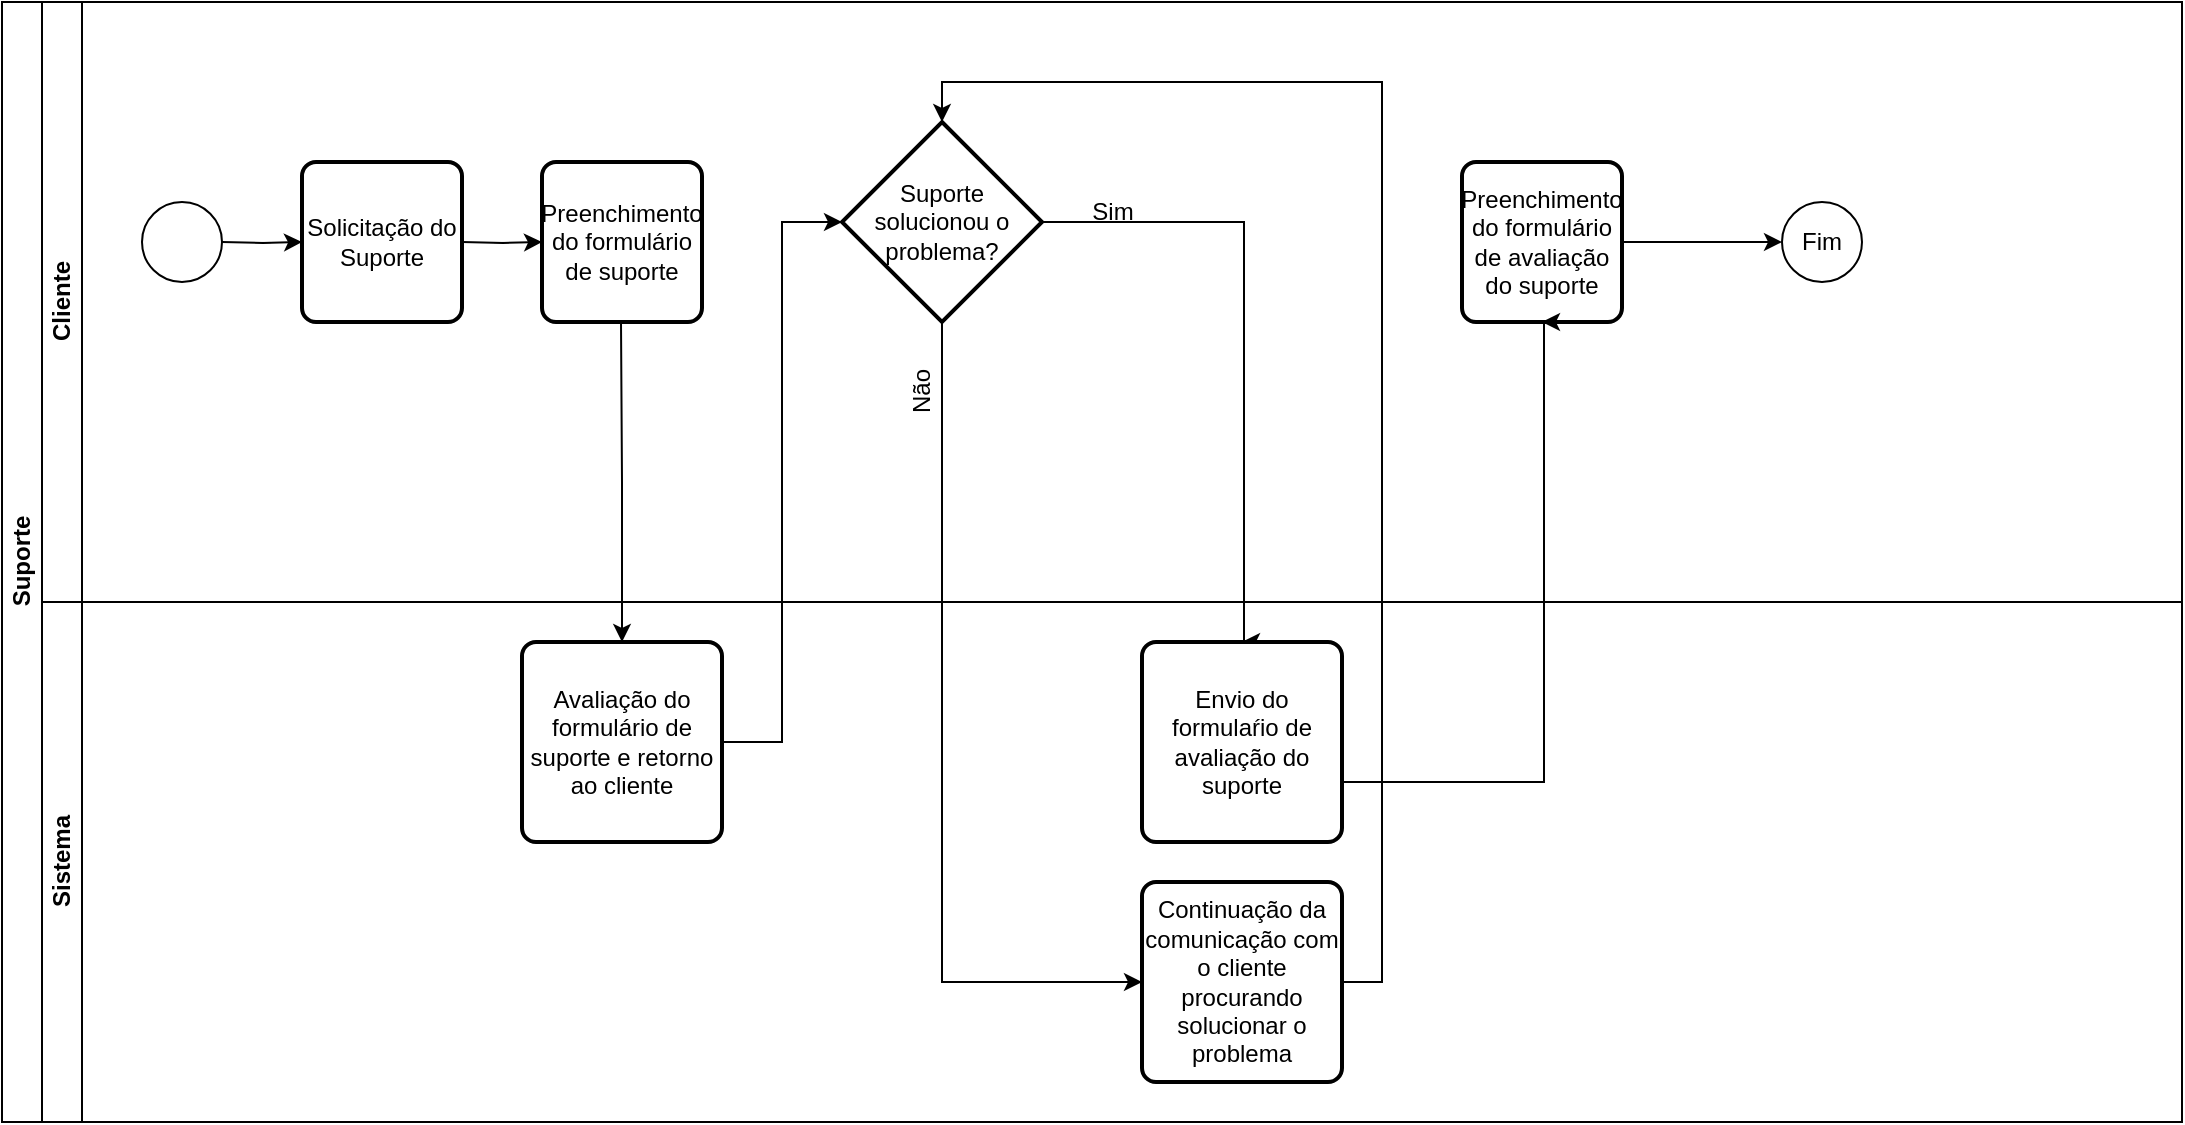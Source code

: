 <mxfile version="26.0.13">
  <diagram id="prtHgNgQTEPvFCAcTncT" name="Page-1">
    <mxGraphModel dx="1430" dy="763" grid="1" gridSize="10" guides="1" tooltips="1" connect="1" arrows="1" fold="1" page="1" pageScale="1" pageWidth="827" pageHeight="1169" math="0" shadow="0">
      <root>
        <mxCell id="0" />
        <mxCell id="1" parent="0" />
        <mxCell id="dNxyNK7c78bLwvsdeMH5-19" value="Suporte" style="swimlane;html=1;childLayout=stackLayout;resizeParent=1;resizeParentMax=0;horizontal=0;startSize=20;horizontalStack=0;" parent="1" vertex="1">
          <mxGeometry x="90" y="120" width="1090" height="560" as="geometry" />
        </mxCell>
        <mxCell id="dNxyNK7c78bLwvsdeMH5-20" value="Cliente" style="swimlane;html=1;startSize=20;horizontal=0;" parent="dNxyNK7c78bLwvsdeMH5-19" vertex="1">
          <mxGeometry x="20" width="1070" height="300" as="geometry" />
        </mxCell>
        <mxCell id="dNxyNK7c78bLwvsdeMH5-25" value="" style="edgeStyle=orthogonalEdgeStyle;rounded=0;orthogonalLoop=1;jettySize=auto;html=1;" parent="dNxyNK7c78bLwvsdeMH5-20" edge="1">
          <mxGeometry relative="1" as="geometry">
            <mxPoint x="90" y="120" as="sourcePoint" />
            <mxPoint x="130" y="120" as="targetPoint" />
          </mxGeometry>
        </mxCell>
        <mxCell id="dNxyNK7c78bLwvsdeMH5-23" value="" style="ellipse;whiteSpace=wrap;html=1;" parent="dNxyNK7c78bLwvsdeMH5-20" vertex="1">
          <mxGeometry x="50" y="100" width="40" height="40" as="geometry" />
        </mxCell>
        <mxCell id="BQxGJb1s6pNyJQU1NUql-1" style="edgeStyle=orthogonalEdgeStyle;rounded=0;orthogonalLoop=1;jettySize=auto;html=1;exitX=1;exitY=0.5;exitDx=0;exitDy=0;entryX=0;entryY=0.5;entryDx=0;entryDy=0;" edge="1" parent="dNxyNK7c78bLwvsdeMH5-20">
          <mxGeometry relative="1" as="geometry">
            <mxPoint x="210" y="120" as="sourcePoint" />
            <mxPoint x="250" y="120" as="targetPoint" />
          </mxGeometry>
        </mxCell>
        <mxCell id="BQxGJb1s6pNyJQU1NUql-3" value="Solicitação do Suporte" style="rounded=1;whiteSpace=wrap;html=1;absoluteArcSize=1;arcSize=14;strokeWidth=2;" vertex="1" parent="dNxyNK7c78bLwvsdeMH5-20">
          <mxGeometry x="130" y="80" width="80" height="80" as="geometry" />
        </mxCell>
        <mxCell id="BQxGJb1s6pNyJQU1NUql-4" value="Preenchimento do formulário de suporte" style="rounded=1;whiteSpace=wrap;html=1;absoluteArcSize=1;arcSize=14;strokeWidth=2;" vertex="1" parent="dNxyNK7c78bLwvsdeMH5-20">
          <mxGeometry x="250" y="80" width="80" height="80" as="geometry" />
        </mxCell>
        <mxCell id="BQxGJb1s6pNyJQU1NUql-2" style="edgeStyle=orthogonalEdgeStyle;rounded=0;orthogonalLoop=1;jettySize=auto;html=1;exitX=0.5;exitY=1;exitDx=0;exitDy=0;" edge="1" parent="dNxyNK7c78bLwvsdeMH5-20">
          <mxGeometry relative="1" as="geometry">
            <mxPoint x="290" y="320" as="targetPoint" />
            <mxPoint x="289.5" y="160" as="sourcePoint" />
          </mxGeometry>
        </mxCell>
        <mxCell id="BQxGJb1s6pNyJQU1NUql-10" style="edgeStyle=orthogonalEdgeStyle;rounded=0;orthogonalLoop=1;jettySize=auto;html=1;exitX=1;exitY=0.5;exitDx=0;exitDy=0;exitPerimeter=0;" edge="1" parent="dNxyNK7c78bLwvsdeMH5-20" source="BQxGJb1s6pNyJQU1NUql-8">
          <mxGeometry relative="1" as="geometry">
            <mxPoint x="600" y="320" as="targetPoint" />
            <Array as="points">
              <mxPoint x="601" y="110" />
            </Array>
          </mxGeometry>
        </mxCell>
        <mxCell id="BQxGJb1s6pNyJQU1NUql-8" value="Suporte solucionou o problema?" style="strokeWidth=2;html=1;shape=mxgraph.flowchart.decision;whiteSpace=wrap;" vertex="1" parent="dNxyNK7c78bLwvsdeMH5-20">
          <mxGeometry x="400" y="60" width="100" height="100" as="geometry" />
        </mxCell>
        <mxCell id="BQxGJb1s6pNyJQU1NUql-17" style="edgeStyle=orthogonalEdgeStyle;rounded=0;orthogonalLoop=1;jettySize=auto;html=1;exitX=1;exitY=0.5;exitDx=0;exitDy=0;" edge="1" parent="dNxyNK7c78bLwvsdeMH5-20" source="BQxGJb1s6pNyJQU1NUql-16">
          <mxGeometry relative="1" as="geometry">
            <mxPoint x="870" y="120" as="targetPoint" />
          </mxGeometry>
        </mxCell>
        <mxCell id="BQxGJb1s6pNyJQU1NUql-16" value="Preenchimento do formulário de avaliação do suporte" style="rounded=1;whiteSpace=wrap;html=1;absoluteArcSize=1;arcSize=14;strokeWidth=2;" vertex="1" parent="dNxyNK7c78bLwvsdeMH5-20">
          <mxGeometry x="710" y="80" width="80" height="80" as="geometry" />
        </mxCell>
        <mxCell id="BQxGJb1s6pNyJQU1NUql-14" style="edgeStyle=orthogonalEdgeStyle;rounded=0;orthogonalLoop=1;jettySize=auto;html=1;exitX=1;exitY=0.5;exitDx=0;exitDy=0;" edge="1" parent="dNxyNK7c78bLwvsdeMH5-20">
          <mxGeometry relative="1" as="geometry">
            <mxPoint x="750" y="160" as="targetPoint" />
            <mxPoint x="650" y="390" as="sourcePoint" />
            <Array as="points">
              <mxPoint x="751" y="390" />
            </Array>
          </mxGeometry>
        </mxCell>
        <mxCell id="BQxGJb1s6pNyJQU1NUql-18" value="Fim" style="ellipse;whiteSpace=wrap;html=1;" vertex="1" parent="dNxyNK7c78bLwvsdeMH5-20">
          <mxGeometry x="870" y="100" width="40" height="40" as="geometry" />
        </mxCell>
        <mxCell id="BQxGJb1s6pNyJQU1NUql-19" value="Sim" style="text;html=1;align=center;verticalAlign=middle;resizable=0;points=[];autosize=1;strokeColor=none;fillColor=none;" vertex="1" parent="dNxyNK7c78bLwvsdeMH5-20">
          <mxGeometry x="515" y="90" width="40" height="30" as="geometry" />
        </mxCell>
        <mxCell id="BQxGJb1s6pNyJQU1NUql-26" value="Não" style="text;html=1;align=center;verticalAlign=middle;resizable=0;points=[];autosize=1;strokeColor=none;fillColor=none;rotation=270;" vertex="1" parent="dNxyNK7c78bLwvsdeMH5-20">
          <mxGeometry x="415" y="180" width="50" height="30" as="geometry" />
        </mxCell>
        <mxCell id="dNxyNK7c78bLwvsdeMH5-21" value="Sistema" style="swimlane;html=1;startSize=20;horizontal=0;" parent="dNxyNK7c78bLwvsdeMH5-19" vertex="1">
          <mxGeometry x="20" y="300" width="1070" height="260" as="geometry" />
        </mxCell>
        <mxCell id="BQxGJb1s6pNyJQU1NUql-5" value="Avaliação do formulário de suporte e retorno ao cliente" style="rounded=1;whiteSpace=wrap;html=1;absoluteArcSize=1;arcSize=14;strokeWidth=2;" vertex="1" parent="dNxyNK7c78bLwvsdeMH5-21">
          <mxGeometry x="240" y="20" width="100" height="100" as="geometry" />
        </mxCell>
        <mxCell id="BQxGJb1s6pNyJQU1NUql-13" value="Envio do formulaŕio de avaliação do suporte" style="rounded=1;whiteSpace=wrap;html=1;absoluteArcSize=1;arcSize=14;strokeWidth=2;" vertex="1" parent="dNxyNK7c78bLwvsdeMH5-21">
          <mxGeometry x="550" y="20" width="100" height="100" as="geometry" />
        </mxCell>
        <mxCell id="BQxGJb1s6pNyJQU1NUql-20" value="Continuação da comunicação com o cliente procurando solucionar o problema" style="rounded=1;whiteSpace=wrap;html=1;absoluteArcSize=1;arcSize=14;strokeWidth=2;" vertex="1" parent="dNxyNK7c78bLwvsdeMH5-21">
          <mxGeometry x="550" y="140" width="100" height="100" as="geometry" />
        </mxCell>
        <mxCell id="BQxGJb1s6pNyJQU1NUql-9" style="edgeStyle=orthogonalEdgeStyle;rounded=0;orthogonalLoop=1;jettySize=auto;html=1;exitX=1;exitY=0.5;exitDx=0;exitDy=0;entryX=0;entryY=0.5;entryDx=0;entryDy=0;entryPerimeter=0;" edge="1" parent="dNxyNK7c78bLwvsdeMH5-19" source="BQxGJb1s6pNyJQU1NUql-5" target="BQxGJb1s6pNyJQU1NUql-8">
          <mxGeometry relative="1" as="geometry" />
        </mxCell>
        <mxCell id="BQxGJb1s6pNyJQU1NUql-21" style="edgeStyle=orthogonalEdgeStyle;rounded=0;orthogonalLoop=1;jettySize=auto;html=1;exitX=0.5;exitY=1;exitDx=0;exitDy=0;exitPerimeter=0;entryX=0;entryY=0.5;entryDx=0;entryDy=0;" edge="1" parent="dNxyNK7c78bLwvsdeMH5-19" source="BQxGJb1s6pNyJQU1NUql-8" target="BQxGJb1s6pNyJQU1NUql-20">
          <mxGeometry relative="1" as="geometry">
            <mxPoint x="470" y="510" as="targetPoint" />
            <Array as="points">
              <mxPoint x="470" y="490" />
            </Array>
          </mxGeometry>
        </mxCell>
        <mxCell id="BQxGJb1s6pNyJQU1NUql-25" style="edgeStyle=orthogonalEdgeStyle;rounded=0;orthogonalLoop=1;jettySize=auto;html=1;exitX=1;exitY=0.5;exitDx=0;exitDy=0;entryX=0.5;entryY=0;entryDx=0;entryDy=0;entryPerimeter=0;" edge="1" parent="dNxyNK7c78bLwvsdeMH5-19" source="BQxGJb1s6pNyJQU1NUql-20" target="BQxGJb1s6pNyJQU1NUql-8">
          <mxGeometry relative="1" as="geometry">
            <mxPoint x="690" y="40" as="targetPoint" />
          </mxGeometry>
        </mxCell>
      </root>
    </mxGraphModel>
  </diagram>
</mxfile>
